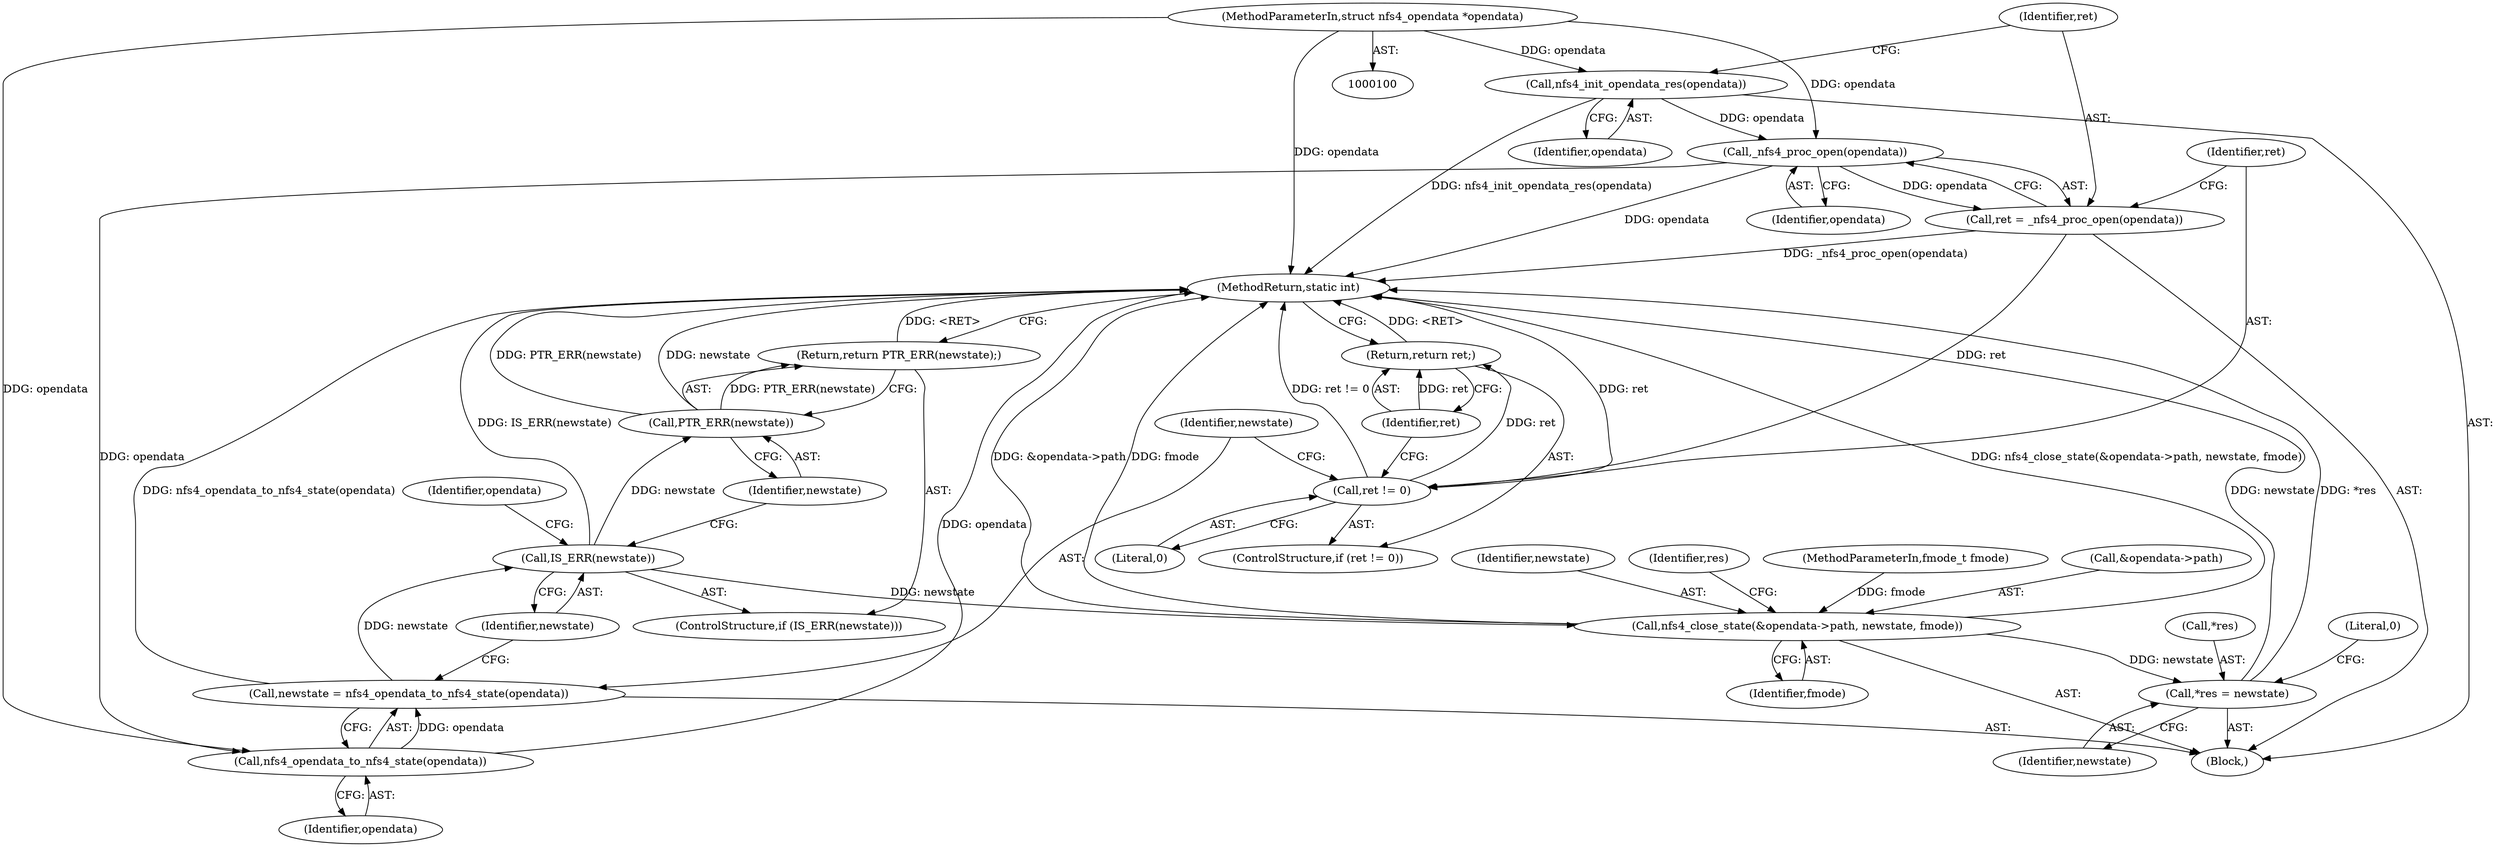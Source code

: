 digraph "0_linux_dc0b027dfadfcb8a5504f7d8052754bf8d501ab9_13@API" {
"1000141" [label="(Call,nfs4_init_opendata_res(opendata))"];
"1000101" [label="(MethodParameterIn,struct nfs4_opendata *opendata)"];
"1000145" [label="(Call,_nfs4_proc_open(opendata))"];
"1000143" [label="(Call,ret = _nfs4_proc_open(opendata))"];
"1000148" [label="(Call,ret != 0)"];
"1000151" [label="(Return,return ret;)"];
"1000155" [label="(Call,nfs4_opendata_to_nfs4_state(opendata))"];
"1000153" [label="(Call,newstate = nfs4_opendata_to_nfs4_state(opendata))"];
"1000158" [label="(Call,IS_ERR(newstate))"];
"1000161" [label="(Call,PTR_ERR(newstate))"];
"1000160" [label="(Return,return PTR_ERR(newstate);)"];
"1000163" [label="(Call,nfs4_close_state(&opendata->path, newstate, fmode))"];
"1000170" [label="(Call,*res = newstate)"];
"1000145" [label="(Call,_nfs4_proc_open(opendata))"];
"1000173" [label="(Identifier,newstate)"];
"1000169" [label="(Identifier,fmode)"];
"1000168" [label="(Identifier,newstate)"];
"1000159" [label="(Identifier,newstate)"];
"1000104" [label="(Block,)"];
"1000141" [label="(Call,nfs4_init_opendata_res(opendata))"];
"1000151" [label="(Return,return ret;)"];
"1000172" [label="(Identifier,res)"];
"1000143" [label="(Call,ret = _nfs4_proc_open(opendata))"];
"1000102" [label="(MethodParameterIn,fmode_t fmode)"];
"1000155" [label="(Call,nfs4_opendata_to_nfs4_state(opendata))"];
"1000175" [label="(Literal,0)"];
"1000153" [label="(Call,newstate = nfs4_opendata_to_nfs4_state(opendata))"];
"1000150" [label="(Literal,0)"];
"1000152" [label="(Identifier,ret)"];
"1000156" [label="(Identifier,opendata)"];
"1000101" [label="(MethodParameterIn,struct nfs4_opendata *opendata)"];
"1000163" [label="(Call,nfs4_close_state(&opendata->path, newstate, fmode))"];
"1000171" [label="(Call,*res)"];
"1000162" [label="(Identifier,newstate)"];
"1000160" [label="(Return,return PTR_ERR(newstate);)"];
"1000176" [label="(MethodReturn,static int)"];
"1000166" [label="(Identifier,opendata)"];
"1000158" [label="(Call,IS_ERR(newstate))"];
"1000154" [label="(Identifier,newstate)"];
"1000157" [label="(ControlStructure,if (IS_ERR(newstate)))"];
"1000147" [label="(ControlStructure,if (ret != 0))"];
"1000170" [label="(Call,*res = newstate)"];
"1000144" [label="(Identifier,ret)"];
"1000164" [label="(Call,&opendata->path)"];
"1000149" [label="(Identifier,ret)"];
"1000146" [label="(Identifier,opendata)"];
"1000142" [label="(Identifier,opendata)"];
"1000161" [label="(Call,PTR_ERR(newstate))"];
"1000148" [label="(Call,ret != 0)"];
"1000141" -> "1000104"  [label="AST: "];
"1000141" -> "1000142"  [label="CFG: "];
"1000142" -> "1000141"  [label="AST: "];
"1000144" -> "1000141"  [label="CFG: "];
"1000141" -> "1000176"  [label="DDG: nfs4_init_opendata_res(opendata)"];
"1000101" -> "1000141"  [label="DDG: opendata"];
"1000141" -> "1000145"  [label="DDG: opendata"];
"1000101" -> "1000100"  [label="AST: "];
"1000101" -> "1000176"  [label="DDG: opendata"];
"1000101" -> "1000145"  [label="DDG: opendata"];
"1000101" -> "1000155"  [label="DDG: opendata"];
"1000145" -> "1000143"  [label="AST: "];
"1000145" -> "1000146"  [label="CFG: "];
"1000146" -> "1000145"  [label="AST: "];
"1000143" -> "1000145"  [label="CFG: "];
"1000145" -> "1000176"  [label="DDG: opendata"];
"1000145" -> "1000143"  [label="DDG: opendata"];
"1000145" -> "1000155"  [label="DDG: opendata"];
"1000143" -> "1000104"  [label="AST: "];
"1000144" -> "1000143"  [label="AST: "];
"1000149" -> "1000143"  [label="CFG: "];
"1000143" -> "1000176"  [label="DDG: _nfs4_proc_open(opendata)"];
"1000143" -> "1000148"  [label="DDG: ret"];
"1000148" -> "1000147"  [label="AST: "];
"1000148" -> "1000150"  [label="CFG: "];
"1000149" -> "1000148"  [label="AST: "];
"1000150" -> "1000148"  [label="AST: "];
"1000152" -> "1000148"  [label="CFG: "];
"1000154" -> "1000148"  [label="CFG: "];
"1000148" -> "1000176"  [label="DDG: ret"];
"1000148" -> "1000176"  [label="DDG: ret != 0"];
"1000148" -> "1000151"  [label="DDG: ret"];
"1000151" -> "1000147"  [label="AST: "];
"1000151" -> "1000152"  [label="CFG: "];
"1000152" -> "1000151"  [label="AST: "];
"1000176" -> "1000151"  [label="CFG: "];
"1000151" -> "1000176"  [label="DDG: <RET>"];
"1000152" -> "1000151"  [label="DDG: ret"];
"1000155" -> "1000153"  [label="AST: "];
"1000155" -> "1000156"  [label="CFG: "];
"1000156" -> "1000155"  [label="AST: "];
"1000153" -> "1000155"  [label="CFG: "];
"1000155" -> "1000176"  [label="DDG: opendata"];
"1000155" -> "1000153"  [label="DDG: opendata"];
"1000153" -> "1000104"  [label="AST: "];
"1000154" -> "1000153"  [label="AST: "];
"1000159" -> "1000153"  [label="CFG: "];
"1000153" -> "1000176"  [label="DDG: nfs4_opendata_to_nfs4_state(opendata)"];
"1000153" -> "1000158"  [label="DDG: newstate"];
"1000158" -> "1000157"  [label="AST: "];
"1000158" -> "1000159"  [label="CFG: "];
"1000159" -> "1000158"  [label="AST: "];
"1000162" -> "1000158"  [label="CFG: "];
"1000166" -> "1000158"  [label="CFG: "];
"1000158" -> "1000176"  [label="DDG: IS_ERR(newstate)"];
"1000158" -> "1000161"  [label="DDG: newstate"];
"1000158" -> "1000163"  [label="DDG: newstate"];
"1000161" -> "1000160"  [label="AST: "];
"1000161" -> "1000162"  [label="CFG: "];
"1000162" -> "1000161"  [label="AST: "];
"1000160" -> "1000161"  [label="CFG: "];
"1000161" -> "1000176"  [label="DDG: PTR_ERR(newstate)"];
"1000161" -> "1000176"  [label="DDG: newstate"];
"1000161" -> "1000160"  [label="DDG: PTR_ERR(newstate)"];
"1000160" -> "1000157"  [label="AST: "];
"1000176" -> "1000160"  [label="CFG: "];
"1000160" -> "1000176"  [label="DDG: <RET>"];
"1000163" -> "1000104"  [label="AST: "];
"1000163" -> "1000169"  [label="CFG: "];
"1000164" -> "1000163"  [label="AST: "];
"1000168" -> "1000163"  [label="AST: "];
"1000169" -> "1000163"  [label="AST: "];
"1000172" -> "1000163"  [label="CFG: "];
"1000163" -> "1000176"  [label="DDG: &opendata->path"];
"1000163" -> "1000176"  [label="DDG: fmode"];
"1000163" -> "1000176"  [label="DDG: nfs4_close_state(&opendata->path, newstate, fmode)"];
"1000102" -> "1000163"  [label="DDG: fmode"];
"1000163" -> "1000170"  [label="DDG: newstate"];
"1000170" -> "1000104"  [label="AST: "];
"1000170" -> "1000173"  [label="CFG: "];
"1000171" -> "1000170"  [label="AST: "];
"1000173" -> "1000170"  [label="AST: "];
"1000175" -> "1000170"  [label="CFG: "];
"1000170" -> "1000176"  [label="DDG: newstate"];
"1000170" -> "1000176"  [label="DDG: *res"];
}
